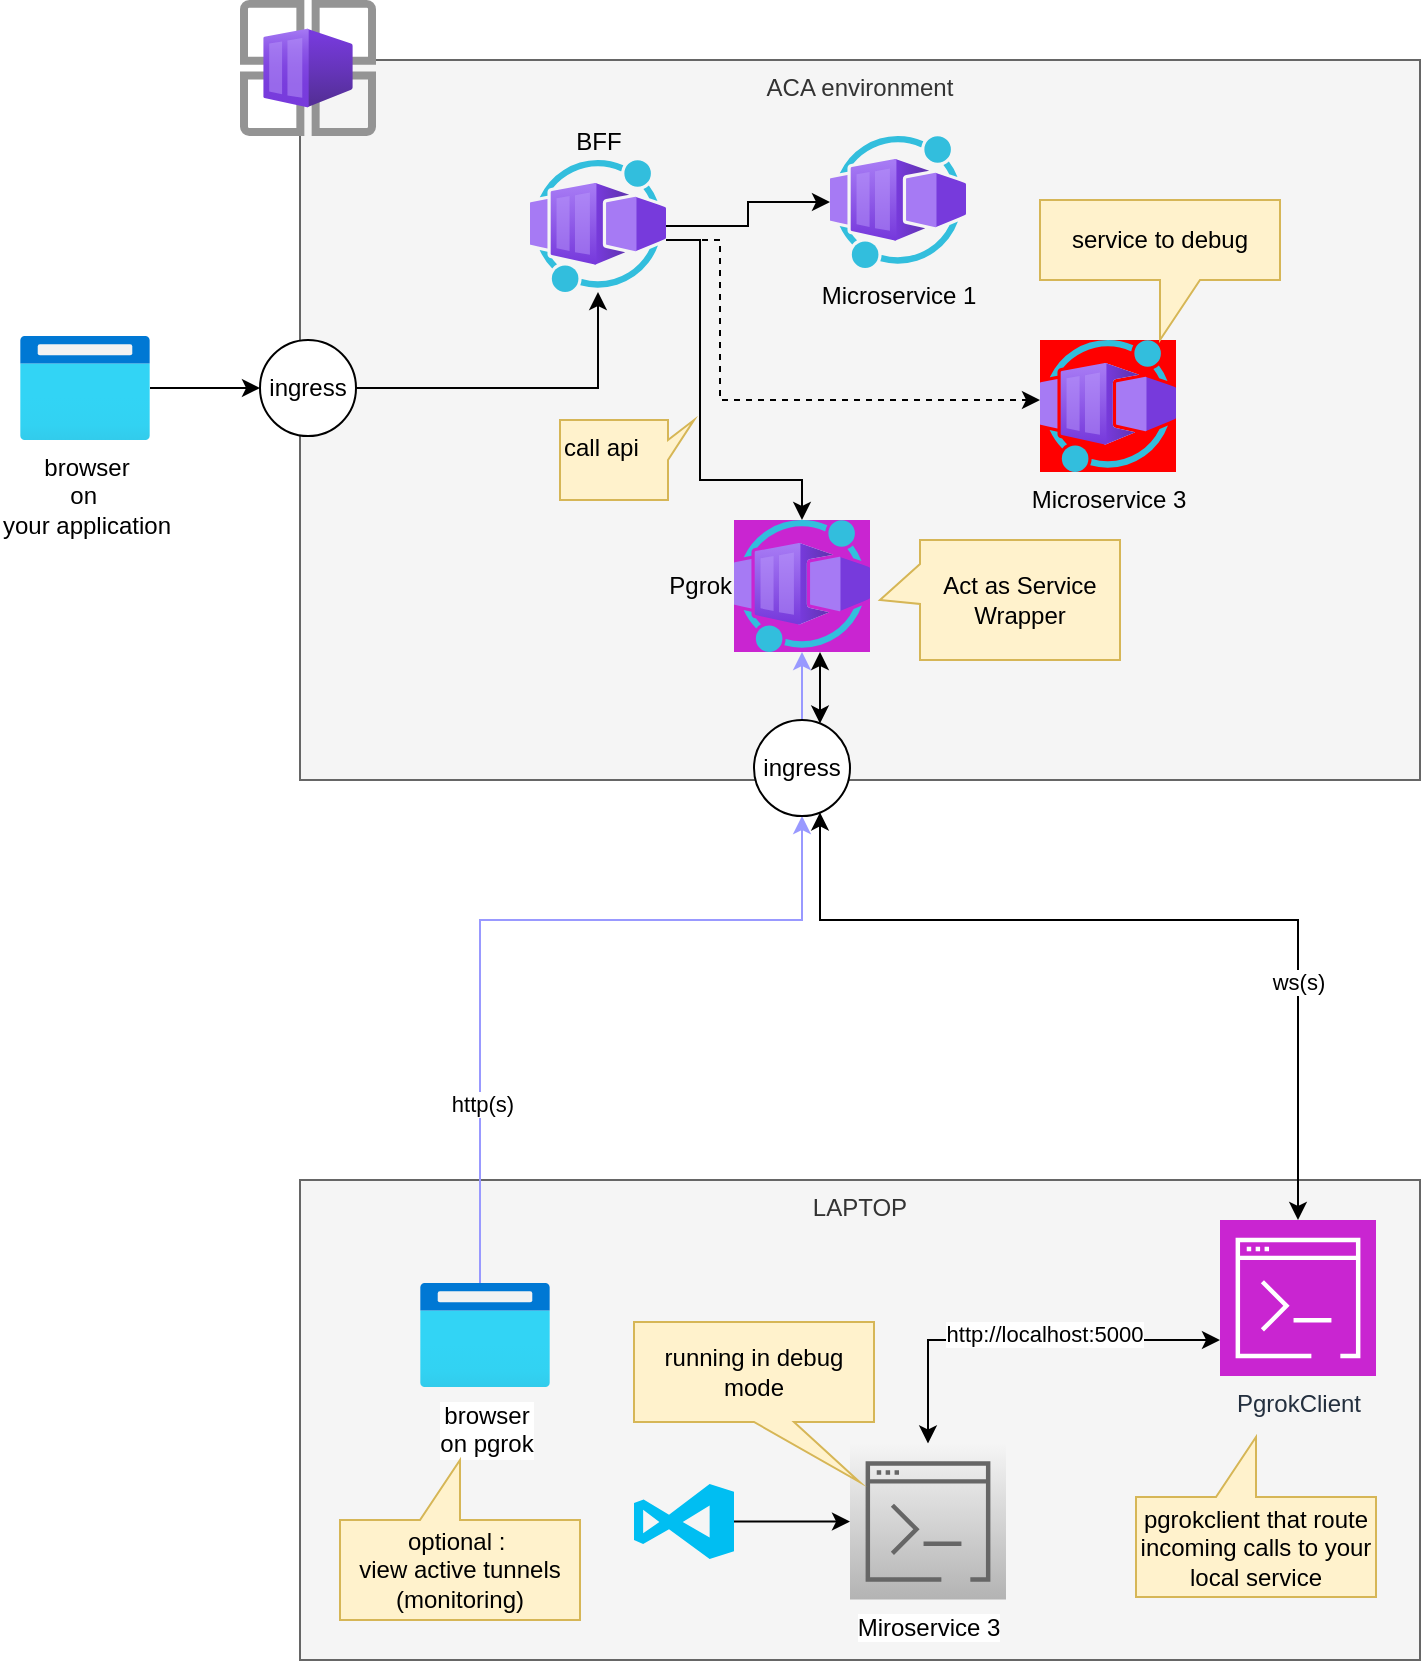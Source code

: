 <mxfile version="25.0.2">
  <diagram name="Page-1" id="fgpEkmtvPXHMSdBiv-Mk">
    <mxGraphModel dx="1302" dy="758" grid="1" gridSize="10" guides="1" tooltips="1" connect="1" arrows="1" fold="1" page="1" pageScale="1" pageWidth="850" pageHeight="1100" math="0" shadow="0">
      <root>
        <mxCell id="0" />
        <mxCell id="1" parent="0" />
        <mxCell id="sy4Lswfj94L6i6Ps-k4w-1" value="ACA environment" style="rounded=0;whiteSpace=wrap;html=1;fillColor=#f5f5f5;fontColor=#333333;strokeColor=#666666;verticalAlign=top;" vertex="1" parent="1">
          <mxGeometry x="160" y="160" width="560" height="360" as="geometry" />
        </mxCell>
        <mxCell id="sy4Lswfj94L6i6Ps-k4w-2" value="" style="image;aspect=fixed;html=1;points=[];align=center;fontSize=12;image=img/lib/azure2/other/Container_App_Environments.svg;" vertex="1" parent="1">
          <mxGeometry x="130" y="130" width="68" height="68" as="geometry" />
        </mxCell>
        <mxCell id="sy4Lswfj94L6i6Ps-k4w-3" value="Microservice 1" style="image;aspect=fixed;html=1;points=[];align=center;fontSize=12;image=img/lib/azure2/other/Worker_Container_App.svg;labelBackgroundColor=none;" vertex="1" parent="1">
          <mxGeometry x="425" y="198" width="68" height="66" as="geometry" />
        </mxCell>
        <mxCell id="sy4Lswfj94L6i6Ps-k4w-15" style="edgeStyle=orthogonalEdgeStyle;rounded=0;orthogonalLoop=1;jettySize=auto;html=1;" edge="1" parent="1" source="sy4Lswfj94L6i6Ps-k4w-4" target="sy4Lswfj94L6i6Ps-k4w-3">
          <mxGeometry relative="1" as="geometry" />
        </mxCell>
        <mxCell id="sy4Lswfj94L6i6Ps-k4w-17" style="edgeStyle=orthogonalEdgeStyle;rounded=0;orthogonalLoop=1;jettySize=auto;html=1;dashed=1;" edge="1" parent="1" source="sy4Lswfj94L6i6Ps-k4w-4" target="sy4Lswfj94L6i6Ps-k4w-16">
          <mxGeometry relative="1" as="geometry">
            <Array as="points">
              <mxPoint x="370" y="250" />
              <mxPoint x="370" y="330" />
            </Array>
          </mxGeometry>
        </mxCell>
        <mxCell id="sy4Lswfj94L6i6Ps-k4w-18" style="edgeStyle=orthogonalEdgeStyle;rounded=0;orthogonalLoop=1;jettySize=auto;html=1;" edge="1" parent="1" source="sy4Lswfj94L6i6Ps-k4w-4" target="sy4Lswfj94L6i6Ps-k4w-5">
          <mxGeometry relative="1" as="geometry">
            <Array as="points">
              <mxPoint x="360" y="250" />
              <mxPoint x="360" y="370" />
              <mxPoint x="411" y="370" />
            </Array>
          </mxGeometry>
        </mxCell>
        <mxCell id="sy4Lswfj94L6i6Ps-k4w-4" value="BFF" style="image;aspect=fixed;html=1;points=[];align=center;fontSize=12;image=img/lib/azure2/other/Worker_Container_App.svg;labelBackgroundColor=none;labelPosition=center;verticalLabelPosition=top;verticalAlign=bottom;" vertex="1" parent="1">
          <mxGeometry x="275" y="210" width="68" height="66" as="geometry" />
        </mxCell>
        <mxCell id="sy4Lswfj94L6i6Ps-k4w-5" value="Pgrok" style="image;aspect=fixed;html=1;points=[];align=right;fontSize=12;image=img/lib/azure2/other/Worker_Container_App.svg;labelPosition=left;verticalLabelPosition=middle;verticalAlign=middle;labelBackgroundColor=none;imageBackground=#c925d1;" vertex="1" parent="1">
          <mxGeometry x="377" y="390" width="68" height="66" as="geometry" />
        </mxCell>
        <mxCell id="sy4Lswfj94L6i6Ps-k4w-6" value="LAPTOP" style="rounded=0;whiteSpace=wrap;html=1;fillColor=#f5f5f5;fontColor=#333333;strokeColor=#666666;verticalAlign=top;" vertex="1" parent="1">
          <mxGeometry x="160" y="720" width="560" height="240" as="geometry" />
        </mxCell>
        <mxCell id="sy4Lswfj94L6i6Ps-k4w-31" style="edgeStyle=orthogonalEdgeStyle;rounded=0;orthogonalLoop=1;jettySize=auto;html=1;" edge="1" parent="1" source="sy4Lswfj94L6i6Ps-k4w-7" target="sy4Lswfj94L6i6Ps-k4w-27">
          <mxGeometry relative="1" as="geometry" />
        </mxCell>
        <mxCell id="sy4Lswfj94L6i6Ps-k4w-7" value="" style="verticalLabelPosition=bottom;html=1;verticalAlign=top;align=center;strokeColor=none;fillColor=#00BEF2;shape=mxgraph.azure.visual_studio_online;" vertex="1" parent="1">
          <mxGeometry x="327" y="872" width="50" height="37.5" as="geometry" />
        </mxCell>
        <mxCell id="sy4Lswfj94L6i6Ps-k4w-19" style="edgeStyle=orthogonalEdgeStyle;rounded=0;orthogonalLoop=1;jettySize=auto;html=1;strokeColor=#9999FF;" edge="1" parent="1" source="sy4Lswfj94L6i6Ps-k4w-8" target="sy4Lswfj94L6i6Ps-k4w-10">
          <mxGeometry relative="1" as="geometry">
            <Array as="points">
              <mxPoint x="250" y="590" />
              <mxPoint x="411" y="590" />
            </Array>
          </mxGeometry>
        </mxCell>
        <mxCell id="sy4Lswfj94L6i6Ps-k4w-25" value="http(s)" style="edgeLabel;html=1;align=center;verticalAlign=middle;resizable=0;points=[];" vertex="1" connectable="0" parent="sy4Lswfj94L6i6Ps-k4w-19">
          <mxGeometry x="-0.543" y="-1" relative="1" as="geometry">
            <mxPoint as="offset" />
          </mxGeometry>
        </mxCell>
        <mxCell id="sy4Lswfj94L6i6Ps-k4w-8" value="browser&lt;div&gt;on pgrok&lt;/div&gt;" style="image;aspect=fixed;html=1;points=[];align=center;fontSize=12;image=img/lib/azure2/general/Browser.svg;" vertex="1" parent="1">
          <mxGeometry x="220" y="771.5" width="65" height="52" as="geometry" />
        </mxCell>
        <mxCell id="sy4Lswfj94L6i6Ps-k4w-14" style="edgeStyle=orthogonalEdgeStyle;rounded=0;orthogonalLoop=1;jettySize=auto;html=1;" edge="1" parent="1" source="sy4Lswfj94L6i6Ps-k4w-9" target="sy4Lswfj94L6i6Ps-k4w-4">
          <mxGeometry relative="1" as="geometry" />
        </mxCell>
        <mxCell id="sy4Lswfj94L6i6Ps-k4w-9" value="ingress" style="ellipse;whiteSpace=wrap;html=1;aspect=fixed;" vertex="1" parent="1">
          <mxGeometry x="140" y="300" width="48" height="48" as="geometry" />
        </mxCell>
        <mxCell id="sy4Lswfj94L6i6Ps-k4w-11" style="edgeStyle=orthogonalEdgeStyle;rounded=0;orthogonalLoop=1;jettySize=auto;html=1;strokeColor=#9999FF;" edge="1" parent="1" source="sy4Lswfj94L6i6Ps-k4w-10" target="sy4Lswfj94L6i6Ps-k4w-5">
          <mxGeometry relative="1" as="geometry" />
        </mxCell>
        <mxCell id="sy4Lswfj94L6i6Ps-k4w-33" style="edgeStyle=orthogonalEdgeStyle;rounded=0;orthogonalLoop=1;jettySize=auto;html=1;startArrow=classic;startFill=1;" edge="1" parent="1" source="sy4Lswfj94L6i6Ps-k4w-10" target="sy4Lswfj94L6i6Ps-k4w-5">
          <mxGeometry relative="1" as="geometry">
            <Array as="points">
              <mxPoint x="420" y="460" />
              <mxPoint x="420" y="460" />
            </Array>
          </mxGeometry>
        </mxCell>
        <mxCell id="sy4Lswfj94L6i6Ps-k4w-10" value="ingress" style="ellipse;whiteSpace=wrap;html=1;aspect=fixed;" vertex="1" parent="1">
          <mxGeometry x="387" y="490" width="48" height="48" as="geometry" />
        </mxCell>
        <mxCell id="sy4Lswfj94L6i6Ps-k4w-13" style="edgeStyle=orthogonalEdgeStyle;rounded=0;orthogonalLoop=1;jettySize=auto;html=1;entryX=0;entryY=0.5;entryDx=0;entryDy=0;" edge="1" parent="1" source="sy4Lswfj94L6i6Ps-k4w-12" target="sy4Lswfj94L6i6Ps-k4w-9">
          <mxGeometry relative="1" as="geometry" />
        </mxCell>
        <mxCell id="sy4Lswfj94L6i6Ps-k4w-12" value="browser&lt;div&gt;on&amp;nbsp;&lt;/div&gt;&lt;div&gt;your application&lt;/div&gt;" style="image;aspect=fixed;html=1;points=[];align=center;fontSize=12;image=img/lib/azure2/general/Browser.svg;" vertex="1" parent="1">
          <mxGeometry x="20" y="298" width="65" height="52" as="geometry" />
        </mxCell>
        <mxCell id="sy4Lswfj94L6i6Ps-k4w-16" value="Microservice 3" style="image;aspect=fixed;html=1;points=[];align=center;fontSize=12;image=img/lib/azure2/other/Worker_Container_App.svg;imageBackground=#FF0000;labelBackgroundColor=none;" vertex="1" parent="1">
          <mxGeometry x="530" y="300" width="68" height="66" as="geometry" />
        </mxCell>
        <mxCell id="sy4Lswfj94L6i6Ps-k4w-20" value="&lt;div&gt;optional :&amp;nbsp;&lt;/div&gt;view active tunnels&lt;div&gt;(monitoring)&lt;/div&gt;" style="shape=callout;whiteSpace=wrap;html=1;perimeter=calloutPerimeter;direction=west;fillColor=#fff2cc;strokeColor=#d6b656;" vertex="1" parent="1">
          <mxGeometry x="180" y="860" width="120" height="80" as="geometry" />
        </mxCell>
        <mxCell id="sy4Lswfj94L6i6Ps-k4w-21" value="service to debug" style="shape=callout;whiteSpace=wrap;html=1;perimeter=calloutPerimeter;direction=east;fillColor=#fff2cc;strokeColor=#d6b656;" vertex="1" parent="1">
          <mxGeometry x="530" y="230" width="120" height="70" as="geometry" />
        </mxCell>
        <mxCell id="sy4Lswfj94L6i6Ps-k4w-24" style="edgeStyle=orthogonalEdgeStyle;rounded=0;orthogonalLoop=1;jettySize=auto;html=1;startArrow=classic;startFill=1;" edge="1" parent="1" source="sy4Lswfj94L6i6Ps-k4w-23" target="sy4Lswfj94L6i6Ps-k4w-10">
          <mxGeometry relative="1" as="geometry">
            <Array as="points">
              <mxPoint x="659" y="590" />
              <mxPoint x="420" y="590" />
            </Array>
          </mxGeometry>
        </mxCell>
        <mxCell id="sy4Lswfj94L6i6Ps-k4w-26" value="ws(s)" style="edgeLabel;html=1;align=center;verticalAlign=middle;resizable=0;points=[];" vertex="1" connectable="0" parent="sy4Lswfj94L6i6Ps-k4w-24">
          <mxGeometry x="-0.46" relative="1" as="geometry">
            <mxPoint as="offset" />
          </mxGeometry>
        </mxCell>
        <mxCell id="sy4Lswfj94L6i6Ps-k4w-28" style="edgeStyle=orthogonalEdgeStyle;rounded=0;orthogonalLoop=1;jettySize=auto;html=1;startArrow=classic;startFill=1;" edge="1" parent="1" source="sy4Lswfj94L6i6Ps-k4w-23" target="sy4Lswfj94L6i6Ps-k4w-27">
          <mxGeometry relative="1" as="geometry">
            <Array as="points">
              <mxPoint x="474" y="800" />
            </Array>
          </mxGeometry>
        </mxCell>
        <mxCell id="sy4Lswfj94L6i6Ps-k4w-30" value="http://localhost:5000" style="edgeLabel;html=1;align=center;verticalAlign=middle;resizable=0;points=[];" vertex="1" connectable="0" parent="sy4Lswfj94L6i6Ps-k4w-28">
          <mxGeometry x="-0.108" y="-3" relative="1" as="geometry">
            <mxPoint as="offset" />
          </mxGeometry>
        </mxCell>
        <mxCell id="sy4Lswfj94L6i6Ps-k4w-23" value="PgrokClient" style="sketch=0;points=[[0,0,0],[0.25,0,0],[0.5,0,0],[0.75,0,0],[1,0,0],[0,1,0],[0.25,1,0],[0.5,1,0],[0.75,1,0],[1,1,0],[0,0.25,0],[0,0.5,0],[0,0.75,0],[1,0.25,0],[1,0.5,0],[1,0.75,0]];outlineConnect=0;fontColor=#232F3E;fillColor=#C925D1;strokeColor=#ffffff;dashed=0;verticalLabelPosition=bottom;verticalAlign=top;align=center;html=1;fontSize=12;fontStyle=0;aspect=fixed;shape=mxgraph.aws4.resourceIcon;resIcon=mxgraph.aws4.command_line_interface;" vertex="1" parent="1">
          <mxGeometry x="620" y="740" width="78" height="78" as="geometry" />
        </mxCell>
        <mxCell id="sy4Lswfj94L6i6Ps-k4w-27" value="Miroservice 3" style="sketch=0;points=[[0,0,0],[0.25,0,0],[0.5,0,0],[0.75,0,0],[1,0,0],[0,1,0],[0.25,1,0],[0.5,1,0],[0.75,1,0],[1,1,0],[0,0.25,0],[0,0.5,0],[0,0.75,0],[1,0.25,0],[1,0.5,0],[1,0.75,0]];outlineConnect=0;fillColor=#f5f5f5;strokeColor=#666666;dashed=0;verticalLabelPosition=bottom;verticalAlign=top;align=center;html=1;fontSize=12;fontStyle=0;aspect=fixed;shape=mxgraph.aws4.resourceIcon;resIcon=mxgraph.aws4.command_line_interface;labelBackgroundColor=default;gradientColor=#b3b3b3;" vertex="1" parent="1">
          <mxGeometry x="435" y="851.75" width="78" height="78" as="geometry" />
        </mxCell>
        <mxCell id="sy4Lswfj94L6i6Ps-k4w-29" value="pgrokclient that route&lt;div&gt;incoming calls to your local service&lt;/div&gt;" style="shape=callout;whiteSpace=wrap;html=1;perimeter=calloutPerimeter;direction=west;fillColor=#fff2cc;strokeColor=#d6b656;" vertex="1" parent="1">
          <mxGeometry x="578" y="848.5" width="120" height="80" as="geometry" />
        </mxCell>
        <mxCell id="sy4Lswfj94L6i6Ps-k4w-32" value="running in debug mode" style="shape=callout;whiteSpace=wrap;html=1;perimeter=calloutPerimeter;direction=east;fillColor=#fff2cc;strokeColor=#d6b656;position2=0.94;" vertex="1" parent="1">
          <mxGeometry x="327" y="791" width="120" height="80" as="geometry" />
        </mxCell>
        <mxCell id="sy4Lswfj94L6i6Ps-k4w-34" value="call api" style="shape=callout;whiteSpace=wrap;html=1;perimeter=calloutPerimeter;direction=north;fillColor=#fff2cc;strokeColor=#d6b656;base=10;size=13;position=0.5;position2=1;verticalAlign=top;align=left;" vertex="1" parent="1">
          <mxGeometry x="290" y="340" width="67" height="40" as="geometry" />
        </mxCell>
        <mxCell id="sy4Lswfj94L6i6Ps-k4w-35" value="Act as Service Wrapper" style="shape=callout;whiteSpace=wrap;html=1;perimeter=calloutPerimeter;direction=south;fillColor=#fff2cc;strokeColor=#d6b656;size=20;position=0.2;" vertex="1" parent="1">
          <mxGeometry x="450" y="400" width="120" height="60" as="geometry" />
        </mxCell>
      </root>
    </mxGraphModel>
  </diagram>
</mxfile>

